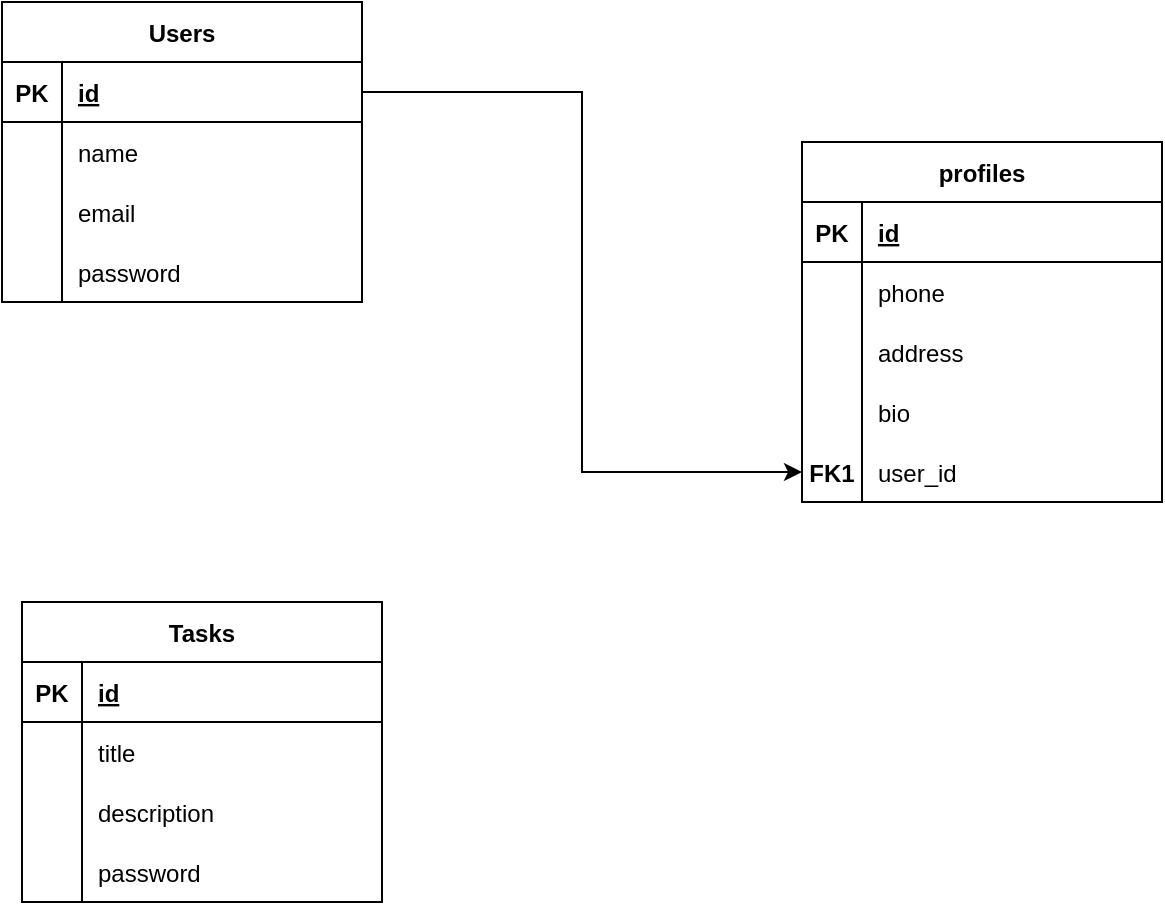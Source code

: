 <mxfile version="20.8.10" type="device"><diagram name="Page-1" id="bfkXJC_D9vXObQ69umEH"><mxGraphModel dx="1036" dy="606" grid="1" gridSize="10" guides="1" tooltips="1" connect="1" arrows="1" fold="1" page="1" pageScale="1" pageWidth="1500" pageHeight="1500" math="0" shadow="0"><root><mxCell id="0"/><mxCell id="1" parent="0"/><mxCell id="NXNydVnF1BUo3woF5T2K-18" value="Users" style="shape=table;startSize=30;container=1;collapsible=1;childLayout=tableLayout;fixedRows=1;rowLines=0;fontStyle=1;align=center;resizeLast=1;" vertex="1" parent="1"><mxGeometry x="60" width="180" height="150" as="geometry"/></mxCell><mxCell id="NXNydVnF1BUo3woF5T2K-19" value="" style="shape=tableRow;horizontal=0;startSize=0;swimlaneHead=0;swimlaneBody=0;fillColor=none;collapsible=0;dropTarget=0;points=[[0,0.5],[1,0.5]];portConstraint=eastwest;top=0;left=0;right=0;bottom=1;" vertex="1" parent="NXNydVnF1BUo3woF5T2K-18"><mxGeometry y="30" width="180" height="30" as="geometry"/></mxCell><mxCell id="NXNydVnF1BUo3woF5T2K-20" value="PK" style="shape=partialRectangle;connectable=0;fillColor=none;top=0;left=0;bottom=0;right=0;fontStyle=1;overflow=hidden;" vertex="1" parent="NXNydVnF1BUo3woF5T2K-19"><mxGeometry width="30" height="30" as="geometry"><mxRectangle width="30" height="30" as="alternateBounds"/></mxGeometry></mxCell><mxCell id="NXNydVnF1BUo3woF5T2K-21" value="id&#9;" style="shape=partialRectangle;connectable=0;fillColor=none;top=0;left=0;bottom=0;right=0;align=left;spacingLeft=6;fontStyle=5;overflow=hidden;" vertex="1" parent="NXNydVnF1BUo3woF5T2K-19"><mxGeometry x="30" width="150" height="30" as="geometry"><mxRectangle width="150" height="30" as="alternateBounds"/></mxGeometry></mxCell><mxCell id="NXNydVnF1BUo3woF5T2K-22" value="" style="shape=tableRow;horizontal=0;startSize=0;swimlaneHead=0;swimlaneBody=0;fillColor=none;collapsible=0;dropTarget=0;points=[[0,0.5],[1,0.5]];portConstraint=eastwest;top=0;left=0;right=0;bottom=0;" vertex="1" parent="NXNydVnF1BUo3woF5T2K-18"><mxGeometry y="60" width="180" height="30" as="geometry"/></mxCell><mxCell id="NXNydVnF1BUo3woF5T2K-23" value="" style="shape=partialRectangle;connectable=0;fillColor=none;top=0;left=0;bottom=0;right=0;editable=1;overflow=hidden;" vertex="1" parent="NXNydVnF1BUo3woF5T2K-22"><mxGeometry width="30" height="30" as="geometry"><mxRectangle width="30" height="30" as="alternateBounds"/></mxGeometry></mxCell><mxCell id="NXNydVnF1BUo3woF5T2K-24" value="name&#9;" style="shape=partialRectangle;connectable=0;fillColor=none;top=0;left=0;bottom=0;right=0;align=left;spacingLeft=6;overflow=hidden;" vertex="1" parent="NXNydVnF1BUo3woF5T2K-22"><mxGeometry x="30" width="150" height="30" as="geometry"><mxRectangle width="150" height="30" as="alternateBounds"/></mxGeometry></mxCell><mxCell id="NXNydVnF1BUo3woF5T2K-25" value="" style="shape=tableRow;horizontal=0;startSize=0;swimlaneHead=0;swimlaneBody=0;fillColor=none;collapsible=0;dropTarget=0;points=[[0,0.5],[1,0.5]];portConstraint=eastwest;top=0;left=0;right=0;bottom=0;" vertex="1" parent="NXNydVnF1BUo3woF5T2K-18"><mxGeometry y="90" width="180" height="30" as="geometry"/></mxCell><mxCell id="NXNydVnF1BUo3woF5T2K-26" value="" style="shape=partialRectangle;connectable=0;fillColor=none;top=0;left=0;bottom=0;right=0;editable=1;overflow=hidden;" vertex="1" parent="NXNydVnF1BUo3woF5T2K-25"><mxGeometry width="30" height="30" as="geometry"><mxRectangle width="30" height="30" as="alternateBounds"/></mxGeometry></mxCell><mxCell id="NXNydVnF1BUo3woF5T2K-27" value="email" style="shape=partialRectangle;connectable=0;fillColor=none;top=0;left=0;bottom=0;right=0;align=left;spacingLeft=6;overflow=hidden;" vertex="1" parent="NXNydVnF1BUo3woF5T2K-25"><mxGeometry x="30" width="150" height="30" as="geometry"><mxRectangle width="150" height="30" as="alternateBounds"/></mxGeometry></mxCell><mxCell id="NXNydVnF1BUo3woF5T2K-28" value="" style="shape=tableRow;horizontal=0;startSize=0;swimlaneHead=0;swimlaneBody=0;fillColor=none;collapsible=0;dropTarget=0;points=[[0,0.5],[1,0.5]];portConstraint=eastwest;top=0;left=0;right=0;bottom=0;" vertex="1" parent="NXNydVnF1BUo3woF5T2K-18"><mxGeometry y="120" width="180" height="30" as="geometry"/></mxCell><mxCell id="NXNydVnF1BUo3woF5T2K-29" value="" style="shape=partialRectangle;connectable=0;fillColor=none;top=0;left=0;bottom=0;right=0;editable=1;overflow=hidden;" vertex="1" parent="NXNydVnF1BUo3woF5T2K-28"><mxGeometry width="30" height="30" as="geometry"><mxRectangle width="30" height="30" as="alternateBounds"/></mxGeometry></mxCell><mxCell id="NXNydVnF1BUo3woF5T2K-30" value="password" style="shape=partialRectangle;connectable=0;fillColor=none;top=0;left=0;bottom=0;right=0;align=left;spacingLeft=6;overflow=hidden;" vertex="1" parent="NXNydVnF1BUo3woF5T2K-28"><mxGeometry x="30" width="150" height="30" as="geometry"><mxRectangle width="150" height="30" as="alternateBounds"/></mxGeometry></mxCell><mxCell id="NXNydVnF1BUo3woF5T2K-31" value="profiles" style="shape=table;startSize=30;container=1;collapsible=1;childLayout=tableLayout;fixedRows=1;rowLines=0;fontStyle=1;align=center;resizeLast=1;" vertex="1" parent="1"><mxGeometry x="460" y="70" width="180" height="180" as="geometry"/></mxCell><mxCell id="NXNydVnF1BUo3woF5T2K-32" value="" style="shape=tableRow;horizontal=0;startSize=0;swimlaneHead=0;swimlaneBody=0;fillColor=none;collapsible=0;dropTarget=0;points=[[0,0.5],[1,0.5]];portConstraint=eastwest;top=0;left=0;right=0;bottom=1;" vertex="1" parent="NXNydVnF1BUo3woF5T2K-31"><mxGeometry y="30" width="180" height="30" as="geometry"/></mxCell><mxCell id="NXNydVnF1BUo3woF5T2K-33" value="PK" style="shape=partialRectangle;connectable=0;fillColor=none;top=0;left=0;bottom=0;right=0;fontStyle=1;overflow=hidden;" vertex="1" parent="NXNydVnF1BUo3woF5T2K-32"><mxGeometry width="30" height="30" as="geometry"><mxRectangle width="30" height="30" as="alternateBounds"/></mxGeometry></mxCell><mxCell id="NXNydVnF1BUo3woF5T2K-34" value="id&#9;" style="shape=partialRectangle;connectable=0;fillColor=none;top=0;left=0;bottom=0;right=0;align=left;spacingLeft=6;fontStyle=5;overflow=hidden;" vertex="1" parent="NXNydVnF1BUo3woF5T2K-32"><mxGeometry x="30" width="150" height="30" as="geometry"><mxRectangle width="150" height="30" as="alternateBounds"/></mxGeometry></mxCell><mxCell id="NXNydVnF1BUo3woF5T2K-35" value="" style="shape=tableRow;horizontal=0;startSize=0;swimlaneHead=0;swimlaneBody=0;fillColor=none;collapsible=0;dropTarget=0;points=[[0,0.5],[1,0.5]];portConstraint=eastwest;top=0;left=0;right=0;bottom=0;" vertex="1" parent="NXNydVnF1BUo3woF5T2K-31"><mxGeometry y="60" width="180" height="30" as="geometry"/></mxCell><mxCell id="NXNydVnF1BUo3woF5T2K-36" value="" style="shape=partialRectangle;connectable=0;fillColor=none;top=0;left=0;bottom=0;right=0;editable=1;overflow=hidden;" vertex="1" parent="NXNydVnF1BUo3woF5T2K-35"><mxGeometry width="30" height="30" as="geometry"><mxRectangle width="30" height="30" as="alternateBounds"/></mxGeometry></mxCell><mxCell id="NXNydVnF1BUo3woF5T2K-37" value="phone" style="shape=partialRectangle;connectable=0;fillColor=none;top=0;left=0;bottom=0;right=0;align=left;spacingLeft=6;overflow=hidden;" vertex="1" parent="NXNydVnF1BUo3woF5T2K-35"><mxGeometry x="30" width="150" height="30" as="geometry"><mxRectangle width="150" height="30" as="alternateBounds"/></mxGeometry></mxCell><mxCell id="NXNydVnF1BUo3woF5T2K-38" value="" style="shape=tableRow;horizontal=0;startSize=0;swimlaneHead=0;swimlaneBody=0;fillColor=none;collapsible=0;dropTarget=0;points=[[0,0.5],[1,0.5]];portConstraint=eastwest;top=0;left=0;right=0;bottom=0;" vertex="1" parent="NXNydVnF1BUo3woF5T2K-31"><mxGeometry y="90" width="180" height="30" as="geometry"/></mxCell><mxCell id="NXNydVnF1BUo3woF5T2K-39" value="" style="shape=partialRectangle;connectable=0;fillColor=none;top=0;left=0;bottom=0;right=0;editable=1;overflow=hidden;" vertex="1" parent="NXNydVnF1BUo3woF5T2K-38"><mxGeometry width="30" height="30" as="geometry"><mxRectangle width="30" height="30" as="alternateBounds"/></mxGeometry></mxCell><mxCell id="NXNydVnF1BUo3woF5T2K-40" value="address" style="shape=partialRectangle;connectable=0;fillColor=none;top=0;left=0;bottom=0;right=0;align=left;spacingLeft=6;overflow=hidden;" vertex="1" parent="NXNydVnF1BUo3woF5T2K-38"><mxGeometry x="30" width="150" height="30" as="geometry"><mxRectangle width="150" height="30" as="alternateBounds"/></mxGeometry></mxCell><mxCell id="NXNydVnF1BUo3woF5T2K-41" value="" style="shape=tableRow;horizontal=0;startSize=0;swimlaneHead=0;swimlaneBody=0;fillColor=none;collapsible=0;dropTarget=0;points=[[0,0.5],[1,0.5]];portConstraint=eastwest;top=0;left=0;right=0;bottom=0;" vertex="1" parent="NXNydVnF1BUo3woF5T2K-31"><mxGeometry y="120" width="180" height="30" as="geometry"/></mxCell><mxCell id="NXNydVnF1BUo3woF5T2K-42" value="" style="shape=partialRectangle;connectable=0;fillColor=none;top=0;left=0;bottom=0;right=0;editable=1;overflow=hidden;" vertex="1" parent="NXNydVnF1BUo3woF5T2K-41"><mxGeometry width="30" height="30" as="geometry"><mxRectangle width="30" height="30" as="alternateBounds"/></mxGeometry></mxCell><mxCell id="NXNydVnF1BUo3woF5T2K-43" value="bio" style="shape=partialRectangle;connectable=0;fillColor=none;top=0;left=0;bottom=0;right=0;align=left;spacingLeft=6;overflow=hidden;" vertex="1" parent="NXNydVnF1BUo3woF5T2K-41"><mxGeometry x="30" width="150" height="30" as="geometry"><mxRectangle width="150" height="30" as="alternateBounds"/></mxGeometry></mxCell><mxCell id="NXNydVnF1BUo3woF5T2K-44" value="" style="shape=tableRow;horizontal=0;startSize=0;swimlaneHead=0;swimlaneBody=0;fillColor=none;collapsible=0;dropTarget=0;points=[[0,0.5],[1,0.5]];portConstraint=eastwest;top=0;left=0;right=0;bottom=0;" vertex="1" parent="NXNydVnF1BUo3woF5T2K-31"><mxGeometry y="150" width="180" height="30" as="geometry"/></mxCell><mxCell id="NXNydVnF1BUo3woF5T2K-45" value="FK1" style="shape=partialRectangle;connectable=0;fillColor=none;top=0;left=0;bottom=0;right=0;editable=1;overflow=hidden;fontStyle=1" vertex="1" parent="NXNydVnF1BUo3woF5T2K-44"><mxGeometry width="30" height="30" as="geometry"><mxRectangle width="30" height="30" as="alternateBounds"/></mxGeometry></mxCell><mxCell id="NXNydVnF1BUo3woF5T2K-46" value="user_id" style="shape=partialRectangle;connectable=0;fillColor=none;top=0;left=0;bottom=0;right=0;align=left;spacingLeft=6;overflow=hidden;" vertex="1" parent="NXNydVnF1BUo3woF5T2K-44"><mxGeometry x="30" width="150" height="30" as="geometry"><mxRectangle width="150" height="30" as="alternateBounds"/></mxGeometry></mxCell><mxCell id="NXNydVnF1BUo3woF5T2K-53" style="edgeStyle=orthogonalEdgeStyle;rounded=0;orthogonalLoop=1;jettySize=auto;html=1;" edge="1" parent="1" source="NXNydVnF1BUo3woF5T2K-19" target="NXNydVnF1BUo3woF5T2K-44"><mxGeometry relative="1" as="geometry"/></mxCell><mxCell id="NXNydVnF1BUo3woF5T2K-67" value="Tasks" style="shape=table;startSize=30;container=1;collapsible=1;childLayout=tableLayout;fixedRows=1;rowLines=0;fontStyle=1;align=center;resizeLast=1;" vertex="1" parent="1"><mxGeometry x="70" y="300" width="180" height="150" as="geometry"/></mxCell><mxCell id="NXNydVnF1BUo3woF5T2K-68" value="" style="shape=tableRow;horizontal=0;startSize=0;swimlaneHead=0;swimlaneBody=0;fillColor=none;collapsible=0;dropTarget=0;points=[[0,0.5],[1,0.5]];portConstraint=eastwest;top=0;left=0;right=0;bottom=1;" vertex="1" parent="NXNydVnF1BUo3woF5T2K-67"><mxGeometry y="30" width="180" height="30" as="geometry"/></mxCell><mxCell id="NXNydVnF1BUo3woF5T2K-69" value="PK" style="shape=partialRectangle;connectable=0;fillColor=none;top=0;left=0;bottom=0;right=0;fontStyle=1;overflow=hidden;" vertex="1" parent="NXNydVnF1BUo3woF5T2K-68"><mxGeometry width="30" height="30" as="geometry"><mxRectangle width="30" height="30" as="alternateBounds"/></mxGeometry></mxCell><mxCell id="NXNydVnF1BUo3woF5T2K-70" value="id&#9;" style="shape=partialRectangle;connectable=0;fillColor=none;top=0;left=0;bottom=0;right=0;align=left;spacingLeft=6;fontStyle=5;overflow=hidden;" vertex="1" parent="NXNydVnF1BUo3woF5T2K-68"><mxGeometry x="30" width="150" height="30" as="geometry"><mxRectangle width="150" height="30" as="alternateBounds"/></mxGeometry></mxCell><mxCell id="NXNydVnF1BUo3woF5T2K-71" value="" style="shape=tableRow;horizontal=0;startSize=0;swimlaneHead=0;swimlaneBody=0;fillColor=none;collapsible=0;dropTarget=0;points=[[0,0.5],[1,0.5]];portConstraint=eastwest;top=0;left=0;right=0;bottom=0;" vertex="1" parent="NXNydVnF1BUo3woF5T2K-67"><mxGeometry y="60" width="180" height="30" as="geometry"/></mxCell><mxCell id="NXNydVnF1BUo3woF5T2K-72" value="" style="shape=partialRectangle;connectable=0;fillColor=none;top=0;left=0;bottom=0;right=0;editable=1;overflow=hidden;" vertex="1" parent="NXNydVnF1BUo3woF5T2K-71"><mxGeometry width="30" height="30" as="geometry"><mxRectangle width="30" height="30" as="alternateBounds"/></mxGeometry></mxCell><mxCell id="NXNydVnF1BUo3woF5T2K-73" value="title" style="shape=partialRectangle;connectable=0;fillColor=none;top=0;left=0;bottom=0;right=0;align=left;spacingLeft=6;overflow=hidden;" vertex="1" parent="NXNydVnF1BUo3woF5T2K-71"><mxGeometry x="30" width="150" height="30" as="geometry"><mxRectangle width="150" height="30" as="alternateBounds"/></mxGeometry></mxCell><mxCell id="NXNydVnF1BUo3woF5T2K-74" value="" style="shape=tableRow;horizontal=0;startSize=0;swimlaneHead=0;swimlaneBody=0;fillColor=none;collapsible=0;dropTarget=0;points=[[0,0.5],[1,0.5]];portConstraint=eastwest;top=0;left=0;right=0;bottom=0;" vertex="1" parent="NXNydVnF1BUo3woF5T2K-67"><mxGeometry y="90" width="180" height="30" as="geometry"/></mxCell><mxCell id="NXNydVnF1BUo3woF5T2K-75" value="" style="shape=partialRectangle;connectable=0;fillColor=none;top=0;left=0;bottom=0;right=0;editable=1;overflow=hidden;" vertex="1" parent="NXNydVnF1BUo3woF5T2K-74"><mxGeometry width="30" height="30" as="geometry"><mxRectangle width="30" height="30" as="alternateBounds"/></mxGeometry></mxCell><mxCell id="NXNydVnF1BUo3woF5T2K-76" value="description" style="shape=partialRectangle;connectable=0;fillColor=none;top=0;left=0;bottom=0;right=0;align=left;spacingLeft=6;overflow=hidden;" vertex="1" parent="NXNydVnF1BUo3woF5T2K-74"><mxGeometry x="30" width="150" height="30" as="geometry"><mxRectangle width="150" height="30" as="alternateBounds"/></mxGeometry></mxCell><mxCell id="NXNydVnF1BUo3woF5T2K-77" value="" style="shape=tableRow;horizontal=0;startSize=0;swimlaneHead=0;swimlaneBody=0;fillColor=none;collapsible=0;dropTarget=0;points=[[0,0.5],[1,0.5]];portConstraint=eastwest;top=0;left=0;right=0;bottom=0;" vertex="1" parent="NXNydVnF1BUo3woF5T2K-67"><mxGeometry y="120" width="180" height="30" as="geometry"/></mxCell><mxCell id="NXNydVnF1BUo3woF5T2K-78" value="" style="shape=partialRectangle;connectable=0;fillColor=none;top=0;left=0;bottom=0;right=0;editable=1;overflow=hidden;" vertex="1" parent="NXNydVnF1BUo3woF5T2K-77"><mxGeometry width="30" height="30" as="geometry"><mxRectangle width="30" height="30" as="alternateBounds"/></mxGeometry></mxCell><mxCell id="NXNydVnF1BUo3woF5T2K-79" value="password" style="shape=partialRectangle;connectable=0;fillColor=none;top=0;left=0;bottom=0;right=0;align=left;spacingLeft=6;overflow=hidden;" vertex="1" parent="NXNydVnF1BUo3woF5T2K-77"><mxGeometry x="30" width="150" height="30" as="geometry"><mxRectangle width="150" height="30" as="alternateBounds"/></mxGeometry></mxCell></root></mxGraphModel></diagram></mxfile>